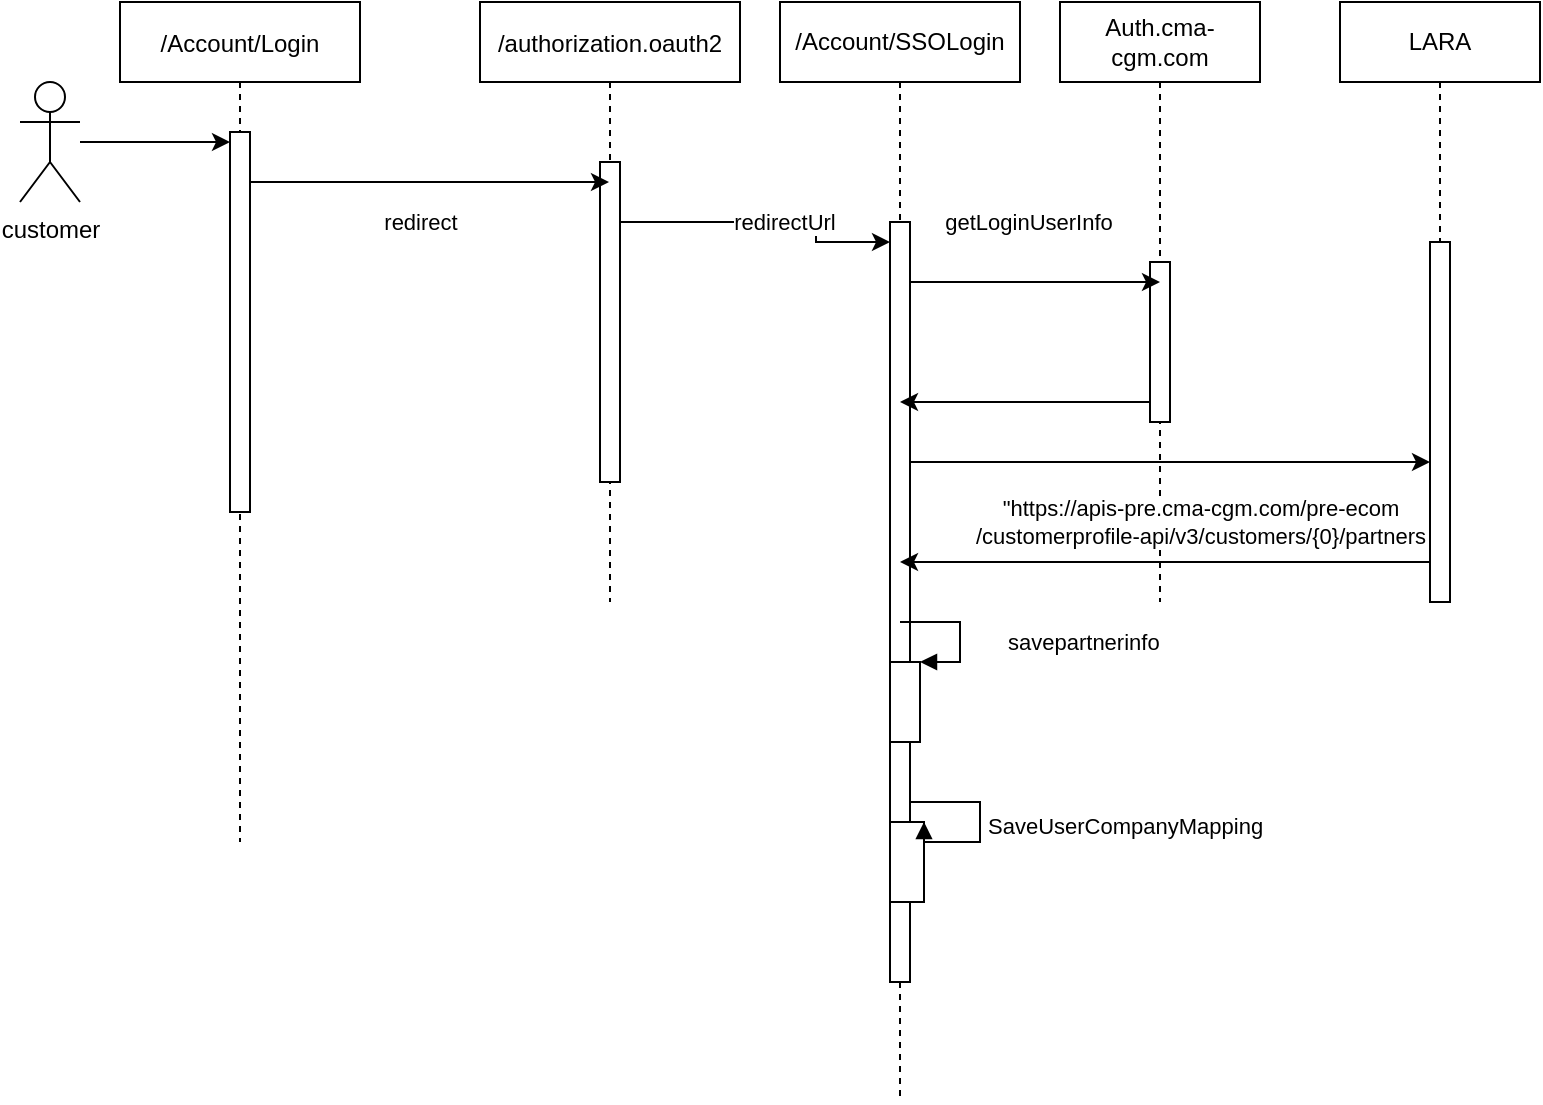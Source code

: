 <mxfile version="20.6.0" type="github">
  <diagram id="kgpKYQtTHZ0yAKxKKP6v" name="Page-1">
    <mxGraphModel dx="1422" dy="738" grid="1" gridSize="10" guides="1" tooltips="1" connect="1" arrows="1" fold="1" page="1" pageScale="1" pageWidth="850" pageHeight="1100" math="0" shadow="0">
      <root>
        <mxCell id="0" />
        <mxCell id="1" parent="0" />
        <mxCell id="3nuBFxr9cyL0pnOWT2aG-1" value="/Account/Login" style="shape=umlLifeline;perimeter=lifelinePerimeter;container=1;collapsible=0;recursiveResize=0;rounded=0;shadow=0;strokeWidth=1;" parent="1" vertex="1">
          <mxGeometry x="120" y="80" width="120" height="420" as="geometry" />
        </mxCell>
        <mxCell id="3nuBFxr9cyL0pnOWT2aG-2" value="" style="points=[];perimeter=orthogonalPerimeter;rounded=0;shadow=0;strokeWidth=1;" parent="3nuBFxr9cyL0pnOWT2aG-1" vertex="1">
          <mxGeometry x="55" y="65" width="10" height="190" as="geometry" />
        </mxCell>
        <mxCell id="3nuBFxr9cyL0pnOWT2aG-5" value="/authorization.oauth2" style="shape=umlLifeline;perimeter=lifelinePerimeter;container=1;collapsible=0;recursiveResize=0;rounded=0;shadow=0;strokeWidth=1;" parent="1" vertex="1">
          <mxGeometry x="300" y="80" width="130" height="300" as="geometry" />
        </mxCell>
        <mxCell id="3nuBFxr9cyL0pnOWT2aG-6" value="" style="points=[];perimeter=orthogonalPerimeter;rounded=0;shadow=0;strokeWidth=1;" parent="3nuBFxr9cyL0pnOWT2aG-5" vertex="1">
          <mxGeometry x="60" y="80" width="10" height="160" as="geometry" />
        </mxCell>
        <mxCell id="qZ4M8_aw5pfXrsbKv5BA-2" value="" style="edgeStyle=orthogonalEdgeStyle;rounded=0;orthogonalLoop=1;jettySize=auto;html=1;" edge="1" parent="1" source="qZ4M8_aw5pfXrsbKv5BA-1" target="3nuBFxr9cyL0pnOWT2aG-2">
          <mxGeometry relative="1" as="geometry">
            <Array as="points">
              <mxPoint x="150" y="150" />
              <mxPoint x="150" y="150" />
            </Array>
          </mxGeometry>
        </mxCell>
        <mxCell id="qZ4M8_aw5pfXrsbKv5BA-1" value="customer" style="shape=umlActor;verticalLabelPosition=bottom;verticalAlign=top;html=1;" vertex="1" parent="1">
          <mxGeometry x="70" y="120" width="30" height="60" as="geometry" />
        </mxCell>
        <mxCell id="qZ4M8_aw5pfXrsbKv5BA-3" style="edgeStyle=orthogonalEdgeStyle;rounded=0;orthogonalLoop=1;jettySize=auto;html=1;" edge="1" parent="1" source="3nuBFxr9cyL0pnOWT2aG-2" target="3nuBFxr9cyL0pnOWT2aG-5">
          <mxGeometry relative="1" as="geometry">
            <Array as="points">
              <mxPoint x="290" y="170" />
              <mxPoint x="290" y="170" />
            </Array>
          </mxGeometry>
        </mxCell>
        <mxCell id="qZ4M8_aw5pfXrsbKv5BA-4" value="redirect" style="edgeLabel;html=1;align=center;verticalAlign=middle;resizable=0;points=[];" vertex="1" connectable="0" parent="qZ4M8_aw5pfXrsbKv5BA-3">
          <mxGeometry x="-0.143" relative="1" as="geometry">
            <mxPoint x="8" y="20" as="offset" />
          </mxGeometry>
        </mxCell>
        <mxCell id="qZ4M8_aw5pfXrsbKv5BA-6" style="edgeStyle=orthogonalEdgeStyle;rounded=0;orthogonalLoop=1;jettySize=auto;html=1;" edge="1" parent="1" source="3nuBFxr9cyL0pnOWT2aG-6" target="qZ4M8_aw5pfXrsbKv5BA-5">
          <mxGeometry relative="1" as="geometry">
            <Array as="points">
              <mxPoint x="468" y="190" />
              <mxPoint x="468" y="200" />
            </Array>
          </mxGeometry>
        </mxCell>
        <mxCell id="qZ4M8_aw5pfXrsbKv5BA-8" value="redirectUrl" style="edgeLabel;html=1;align=center;verticalAlign=middle;resizable=0;points=[];" vertex="1" connectable="0" parent="qZ4M8_aw5pfXrsbKv5BA-6">
          <mxGeometry x="0.124" relative="1" as="geometry">
            <mxPoint as="offset" />
          </mxGeometry>
        </mxCell>
        <mxCell id="qZ4M8_aw5pfXrsbKv5BA-7" value="/Account/SSOLogin" style="shape=umlLifeline;perimeter=lifelinePerimeter;whiteSpace=wrap;html=1;container=1;collapsible=0;recursiveResize=0;outlineConnect=0;" vertex="1" parent="1">
          <mxGeometry x="450" y="80" width="120" height="550" as="geometry" />
        </mxCell>
        <mxCell id="qZ4M8_aw5pfXrsbKv5BA-5" value="" style="points=[];perimeter=orthogonalPerimeter;rounded=0;shadow=0;strokeWidth=1;" vertex="1" parent="qZ4M8_aw5pfXrsbKv5BA-7">
          <mxGeometry x="55" y="110" width="10" height="380" as="geometry" />
        </mxCell>
        <mxCell id="qZ4M8_aw5pfXrsbKv5BA-26" value="" style="html=1;points=[];perimeter=orthogonalPerimeter;" vertex="1" parent="qZ4M8_aw5pfXrsbKv5BA-7">
          <mxGeometry x="55" y="330" width="15" height="40" as="geometry" />
        </mxCell>
        <mxCell id="qZ4M8_aw5pfXrsbKv5BA-27" value="savepartnerinfo" style="edgeStyle=orthogonalEdgeStyle;html=1;align=left;spacingLeft=2;endArrow=block;rounded=0;entryX=1;entryY=0;" edge="1" target="qZ4M8_aw5pfXrsbKv5BA-26" parent="qZ4M8_aw5pfXrsbKv5BA-7">
          <mxGeometry x="0.143" y="20" relative="1" as="geometry">
            <mxPoint x="60" y="310" as="sourcePoint" />
            <Array as="points">
              <mxPoint x="90" y="310" />
            </Array>
            <mxPoint as="offset" />
          </mxGeometry>
        </mxCell>
        <mxCell id="qZ4M8_aw5pfXrsbKv5BA-28" value="" style="html=1;points=[];perimeter=orthogonalPerimeter;" vertex="1" parent="qZ4M8_aw5pfXrsbKv5BA-7">
          <mxGeometry x="55" y="410" width="17" height="40" as="geometry" />
        </mxCell>
        <mxCell id="qZ4M8_aw5pfXrsbKv5BA-29" value="SaveUserCompanyMapping" style="edgeStyle=orthogonalEdgeStyle;html=1;align=left;spacingLeft=2;endArrow=block;rounded=0;entryX=1;entryY=0;" edge="1" target="qZ4M8_aw5pfXrsbKv5BA-28" parent="qZ4M8_aw5pfXrsbKv5BA-7" source="qZ4M8_aw5pfXrsbKv5BA-5">
          <mxGeometry relative="1" as="geometry">
            <mxPoint x="70" y="400" as="sourcePoint" />
            <Array as="points">
              <mxPoint x="100" y="400" />
              <mxPoint x="100" y="420" />
            </Array>
          </mxGeometry>
        </mxCell>
        <mxCell id="qZ4M8_aw5pfXrsbKv5BA-9" value="Auth.cma-cgm.com" style="shape=umlLifeline;perimeter=lifelinePerimeter;whiteSpace=wrap;html=1;container=1;collapsible=0;recursiveResize=0;outlineConnect=0;" vertex="1" parent="1">
          <mxGeometry x="590" y="80" width="100" height="300" as="geometry" />
        </mxCell>
        <mxCell id="qZ4M8_aw5pfXrsbKv5BA-10" value="" style="points=[];perimeter=orthogonalPerimeter;rounded=0;shadow=0;strokeWidth=1;" vertex="1" parent="qZ4M8_aw5pfXrsbKv5BA-9">
          <mxGeometry x="45" y="130" width="10" height="80" as="geometry" />
        </mxCell>
        <mxCell id="qZ4M8_aw5pfXrsbKv5BA-11" style="edgeStyle=orthogonalEdgeStyle;rounded=0;orthogonalLoop=1;jettySize=auto;html=1;" edge="1" parent="1" source="qZ4M8_aw5pfXrsbKv5BA-5">
          <mxGeometry relative="1" as="geometry">
            <mxPoint x="640" y="220" as="targetPoint" />
            <Array as="points">
              <mxPoint x="636" y="220" />
            </Array>
          </mxGeometry>
        </mxCell>
        <mxCell id="qZ4M8_aw5pfXrsbKv5BA-12" value="getLoginUserInfo" style="edgeLabel;html=1;align=center;verticalAlign=middle;resizable=0;points=[];" vertex="1" connectable="0" parent="qZ4M8_aw5pfXrsbKv5BA-11">
          <mxGeometry x="-0.249" y="-4" relative="1" as="geometry">
            <mxPoint x="12" y="-34" as="offset" />
          </mxGeometry>
        </mxCell>
        <mxCell id="qZ4M8_aw5pfXrsbKv5BA-17" style="edgeStyle=orthogonalEdgeStyle;rounded=0;orthogonalLoop=1;jettySize=auto;html=1;" edge="1" parent="1" source="qZ4M8_aw5pfXrsbKv5BA-10" target="qZ4M8_aw5pfXrsbKv5BA-7">
          <mxGeometry relative="1" as="geometry">
            <Array as="points">
              <mxPoint x="610" y="280" />
              <mxPoint x="610" y="280" />
            </Array>
          </mxGeometry>
        </mxCell>
        <mxCell id="qZ4M8_aw5pfXrsbKv5BA-19" value="&quot;https://apis-pre.cma-cgm.com/pre-ecom&lt;br&gt;/customerprofile-api/v3/customers/{0}/partners" style="edgeStyle=orthogonalEdgeStyle;rounded=0;orthogonalLoop=1;jettySize=auto;html=1;" edge="1" parent="1" source="qZ4M8_aw5pfXrsbKv5BA-5" target="qZ4M8_aw5pfXrsbKv5BA-18">
          <mxGeometry x="0.115" y="-30" relative="1" as="geometry">
            <Array as="points">
              <mxPoint x="650" y="310" />
              <mxPoint x="650" y="310" />
            </Array>
            <mxPoint as="offset" />
          </mxGeometry>
        </mxCell>
        <mxCell id="qZ4M8_aw5pfXrsbKv5BA-22" value="LARA" style="shape=umlLifeline;perimeter=lifelinePerimeter;whiteSpace=wrap;html=1;container=1;collapsible=0;recursiveResize=0;outlineConnect=0;" vertex="1" parent="1">
          <mxGeometry x="730" y="80" width="100" height="300" as="geometry" />
        </mxCell>
        <mxCell id="qZ4M8_aw5pfXrsbKv5BA-18" value="" style="points=[];perimeter=orthogonalPerimeter;rounded=0;shadow=0;strokeWidth=1;" vertex="1" parent="qZ4M8_aw5pfXrsbKv5BA-22">
          <mxGeometry x="45" y="120" width="10" height="180" as="geometry" />
        </mxCell>
        <mxCell id="qZ4M8_aw5pfXrsbKv5BA-30" style="edgeStyle=orthogonalEdgeStyle;rounded=0;orthogonalLoop=1;jettySize=auto;html=1;" edge="1" parent="1" source="qZ4M8_aw5pfXrsbKv5BA-18" target="qZ4M8_aw5pfXrsbKv5BA-7">
          <mxGeometry relative="1" as="geometry">
            <Array as="points">
              <mxPoint x="590" y="360" />
              <mxPoint x="590" y="360" />
            </Array>
          </mxGeometry>
        </mxCell>
      </root>
    </mxGraphModel>
  </diagram>
</mxfile>
